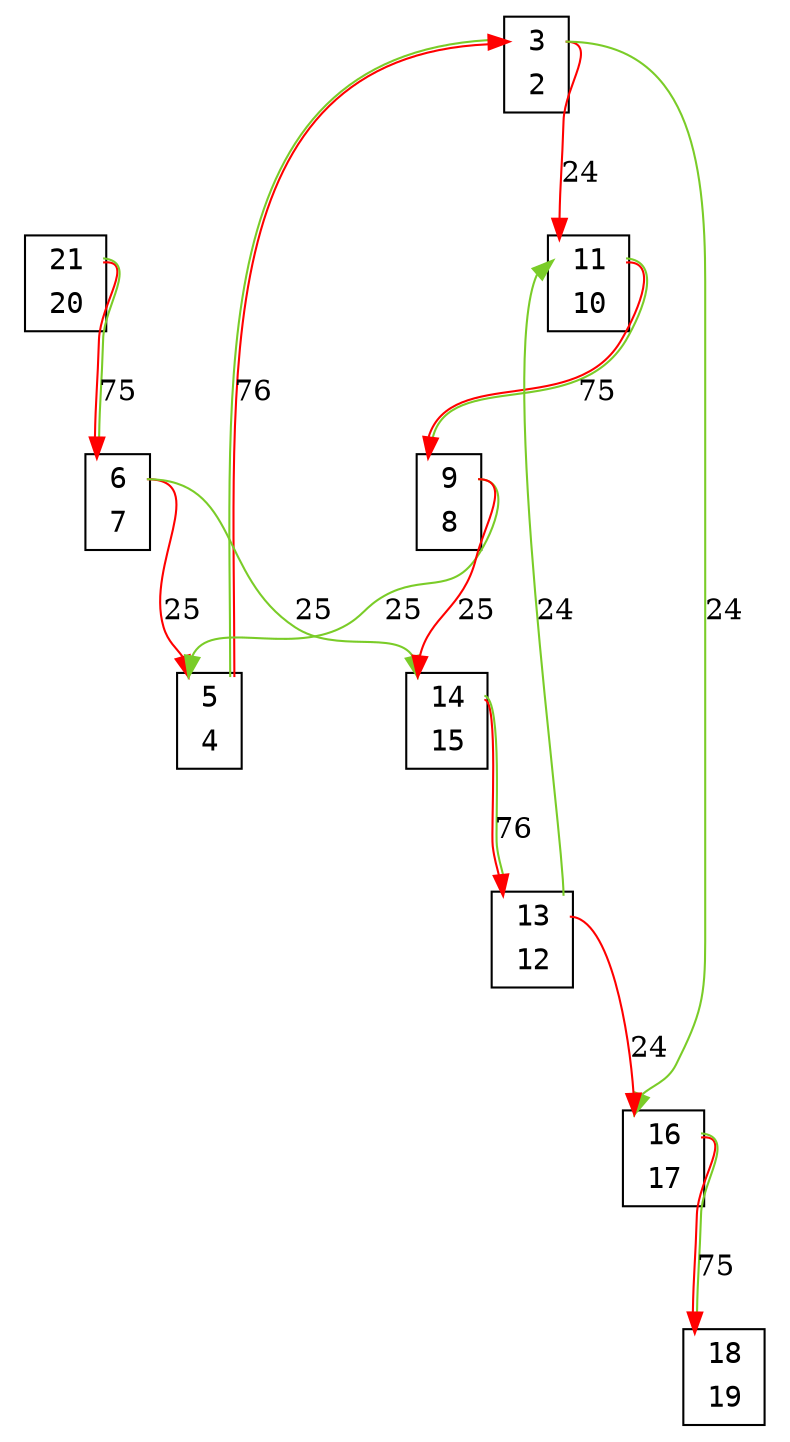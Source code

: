 digraph my_graph {
node[fontname=<Courier>,shape=<plaintext>]
vertex_0x7febb5816040_0x7febb58160d0[label=<<TABLE bgcolor = "white">
<TR><TD BORDER = "0" PORT = "port_0x7febb58160d0_in"></TD><TD BORDER = "0" PORT = "port_">3</TD><TD BORDER = "0" PORT = "port_0x7febb58160d0_out"></TD></TR>
<TR><TD BORDER = "0" PORT = "port_0x7febb5816040_out"></TD><TD BORDER = "0" PORT = "port_">2</TD><TD BORDER = "0" PORT = "port_0x7febb5816040_in"></TD></TR>
</TABLE>>,style=<filled>,color=<black>,fillcolor=<white>]
vertex_0x7febb54102b0_0x7febb63a7280[label=<<TABLE bgcolor = "white">
<TR><TD BORDER = "0" PORT = "port_0x7febb63a7280_in"></TD><TD BORDER = "0" PORT = "port_">5</TD><TD BORDER = "0" PORT = "port_0x7febb63a7280_out"></TD></TR>
<TR><TD BORDER = "0" PORT = "port_0x7febb54102b0_out"></TD><TD BORDER = "0" PORT = "port_">4</TD><TD BORDER = "0" PORT = "port_0x7febb54102b0_in"></TD></TR>
</TABLE>>,style=<filled>,color=<black>,fillcolor=<white>]
vertex_0x7febb5816070_0x7febb631feb0[label=<<TABLE bgcolor = "white">
<TR><TD BORDER = "0" PORT = "port_0x7febb631feb0_in"></TD><TD BORDER = "0" PORT = "port_">6</TD><TD BORDER = "0" PORT = "port_0x7febb631feb0_out"></TD></TR>
<TR><TD BORDER = "0" PORT = "port_0x7febb5816070_out"></TD><TD BORDER = "0" PORT = "port_">7</TD><TD BORDER = "0" PORT = "port_0x7febb5816070_in"></TD></TR>
</TABLE>>,style=<filled>,color=<black>,fillcolor=<white>]
vertex_0x7febb5410280_0x7febb54104f0[label=<<TABLE bgcolor = "white">
<TR><TD BORDER = "0" PORT = "port_0x7febb5410280_in"></TD><TD BORDER = "0" PORT = "port_">9</TD><TD BORDER = "0" PORT = "port_0x7febb5410280_out"></TD></TR>
<TR><TD BORDER = "0" PORT = "port_0x7febb54104f0_out"></TD><TD BORDER = "0" PORT = "port_">8</TD><TD BORDER = "0" PORT = "port_0x7febb54104f0_in"></TD></TR>
</TABLE>>,style=<filled>,color=<black>,fillcolor=<white>]
vertex_0x7febb5410100_0x7febb63a7ca0[label=<<TABLE bgcolor = "white">
<TR><TD BORDER = "0" PORT = "port_0x7febb5410100_in"></TD><TD BORDER = "0" PORT = "port_">11</TD><TD BORDER = "0" PORT = "port_0x7febb5410100_out"></TD></TR>
<TR><TD BORDER = "0" PORT = "port_0x7febb63a7ca0_out"></TD><TD BORDER = "0" PORT = "port_">10</TD><TD BORDER = "0" PORT = "port_0x7febb63a7ca0_in"></TD></TR>
</TABLE>>,style=<filled>,color=<black>,fillcolor=<white>]
vertex_0x7febb63a76a0_0x7febb63a7c70[label=<<TABLE bgcolor = "white">
<TR><TD BORDER = "0" PORT = "port_0x7febb63a76a0_in"></TD><TD BORDER = "0" PORT = "port_">13</TD><TD BORDER = "0" PORT = "port_0x7febb63a76a0_out"></TD></TR>
<TR><TD BORDER = "0" PORT = "port_0x7febb63a7c70_out"></TD><TD BORDER = "0" PORT = "port_">12</TD><TD BORDER = "0" PORT = "port_0x7febb63a7c70_in"></TD></TR>
</TABLE>>,style=<filled>,color=<black>,fillcolor=<white>]
vertex_0x7febb5c170a0_0x7febb63a79d0[label=<<TABLE bgcolor = "white">
<TR><TD BORDER = "0" PORT = "port_0x7febb5c170a0_in"></TD><TD BORDER = "0" PORT = "port_">14</TD><TD BORDER = "0" PORT = "port_0x7febb5c170a0_out"></TD></TR>
<TR><TD BORDER = "0" PORT = "port_0x7febb63a79d0_out"></TD><TD BORDER = "0" PORT = "port_">15</TD><TD BORDER = "0" PORT = "port_0x7febb63a79d0_in"></TD></TR>
</TABLE>>,style=<filled>,color=<black>,fillcolor=<white>]
vertex_0x7febb5410550_0x7febb63a79a0[label=<<TABLE bgcolor = "white">
<TR><TD BORDER = "0" PORT = "port_0x7febb5410550_in"></TD><TD BORDER = "0" PORT = "port_">16</TD><TD BORDER = "0" PORT = "port_0x7febb5410550_out"></TD></TR>
<TR><TD BORDER = "0" PORT = "port_0x7febb63a79a0_out"></TD><TD BORDER = "0" PORT = "port_">17</TD><TD BORDER = "0" PORT = "port_0x7febb63a79a0_in"></TD></TR>
</TABLE>>,style=<filled>,color=<black>,fillcolor=<white>]
vertex_0x7febb63a70a0_0x7febb63a7760[label=<<TABLE bgcolor = "white">
<TR><TD BORDER = "0" PORT = "port_0x7febb63a70a0_in"></TD><TD BORDER = "0" PORT = "port_">18</TD><TD BORDER = "0" PORT = "port_0x7febb63a70a0_out"></TD></TR>
<TR><TD BORDER = "0" PORT = "port_0x7febb63a7760_out"></TD><TD BORDER = "0" PORT = "port_">19</TD><TD BORDER = "0" PORT = "port_0x7febb63a7760_in"></TD></TR>
</TABLE>>,style=<filled>,color=<black>,fillcolor=<white>]
vertex_0x7febb5816310_0x7febb63a71f0[label=<<TABLE bgcolor = "white">
<TR><TD BORDER = "0" PORT = "port_0x7febb5816310_in"></TD><TD BORDER = "0" PORT = "port_">21</TD><TD BORDER = "0" PORT = "port_0x7febb5816310_out"></TD></TR>
<TR><TD BORDER = "0" PORT = "port_0x7febb63a71f0_out"></TD><TD BORDER = "0" PORT = "port_">20</TD><TD BORDER = "0" PORT = "port_0x7febb63a71f0_in"></TD></TR>
</TABLE>>,style=<filled>,color=<black>,fillcolor=<white>]
vertex_0x7febb54102b0_0x7febb63a7280:port_0x7febb63a7280_out->vertex_0x7febb5816040_0x7febb58160d0:port_0x7febb58160d0_in[label="76",len=<0>,K=<0>,color=<0 1 1:0.250 0.800 0.800>]
vertex_0x7febb5816070_0x7febb631feb0:port_0x7febb631feb0_out->vertex_0x7febb54102b0_0x7febb63a7280:port_0x7febb63a7280_in[label="25",len=<0>,K=<0>,color=<0 1 1>]
vertex_0x7febb5410100_0x7febb63a7ca0:port_0x7febb5410100_out->vertex_0x7febb5410280_0x7febb54104f0:port_0x7febb5410280_in[label="75",len=<0>,K=<0>,color=<0 1 1:0.250 0.800 0.800>]
vertex_0x7febb63a76a0_0x7febb63a7c70:port_0x7febb63a76a0_out->vertex_0x7febb5410100_0x7febb63a7ca0:port_0x7febb5410100_in[label="24",len=<0>,K=<0>,color=<0.250 0.800 0.800>]
vertex_0x7febb5c170a0_0x7febb63a79d0:port_0x7febb5c170a0_out->vertex_0x7febb63a76a0_0x7febb63a7c70:port_0x7febb63a76a0_in[label="76",len=<0>,K=<0>,color=<0 1 1:0.250 0.800 0.800>]
vertex_0x7febb5410550_0x7febb63a79a0:port_0x7febb5410550_out->vertex_0x7febb63a70a0_0x7febb63a7760:port_0x7febb63a70a0_in[label="75",len=<0>,K=<0>,color=<0 1 1:0.250 0.800 0.800>]
vertex_0x7febb63a76a0_0x7febb63a7c70:port_0x7febb63a76a0_out->vertex_0x7febb5410550_0x7febb63a79a0:port_0x7febb5410550_in[label="24",len=<0>,K=<0>,color=<0 1 1>]
vertex_0x7febb5410280_0x7febb54104f0:port_0x7febb5410280_out->vertex_0x7febb54102b0_0x7febb63a7280:port_0x7febb63a7280_in[label="25",len=<0>,K=<0>,color=<0.250 0.800 0.800>]
vertex_0x7febb5816310_0x7febb63a71f0:port_0x7febb5816310_out->vertex_0x7febb5816070_0x7febb631feb0:port_0x7febb631feb0_in[label="75",len=<0>,K=<0>,color=<0 1 1:0.250 0.800 0.800>]
vertex_0x7febb5410280_0x7febb54104f0:port_0x7febb5410280_out->vertex_0x7febb5c170a0_0x7febb63a79d0:port_0x7febb5c170a0_in[label="25",len=<0>,K=<0>,color=<0 1 1>]
vertex_0x7febb5816070_0x7febb631feb0:port_0x7febb631feb0_out->vertex_0x7febb5c170a0_0x7febb63a79d0:port_0x7febb5c170a0_in[label="25",len=<0>,K=<0>,color=<0.250 0.800 0.800>]
vertex_0x7febb5816040_0x7febb58160d0:port_0x7febb58160d0_out->vertex_0x7febb5410550_0x7febb63a79a0:port_0x7febb5410550_in[label="24",len=<0>,K=<0>,color=<0.250 0.800 0.800>]
vertex_0x7febb5816040_0x7febb58160d0:port_0x7febb58160d0_out->vertex_0x7febb5410100_0x7febb63a7ca0:port_0x7febb5410100_in[label="24",len=<0>,K=<0>,color=<0 1 1>]
}
